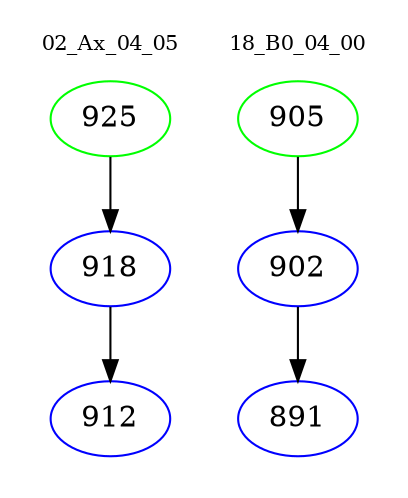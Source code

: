digraph{
subgraph cluster_0 {
color = white
label = "02_Ax_04_05";
fontsize=10;
T0_925 [label="925", color="green"]
T0_925 -> T0_918 [color="black"]
T0_918 [label="918", color="blue"]
T0_918 -> T0_912 [color="black"]
T0_912 [label="912", color="blue"]
}
subgraph cluster_1 {
color = white
label = "18_B0_04_00";
fontsize=10;
T1_905 [label="905", color="green"]
T1_905 -> T1_902 [color="black"]
T1_902 [label="902", color="blue"]
T1_902 -> T1_891 [color="black"]
T1_891 [label="891", color="blue"]
}
}
